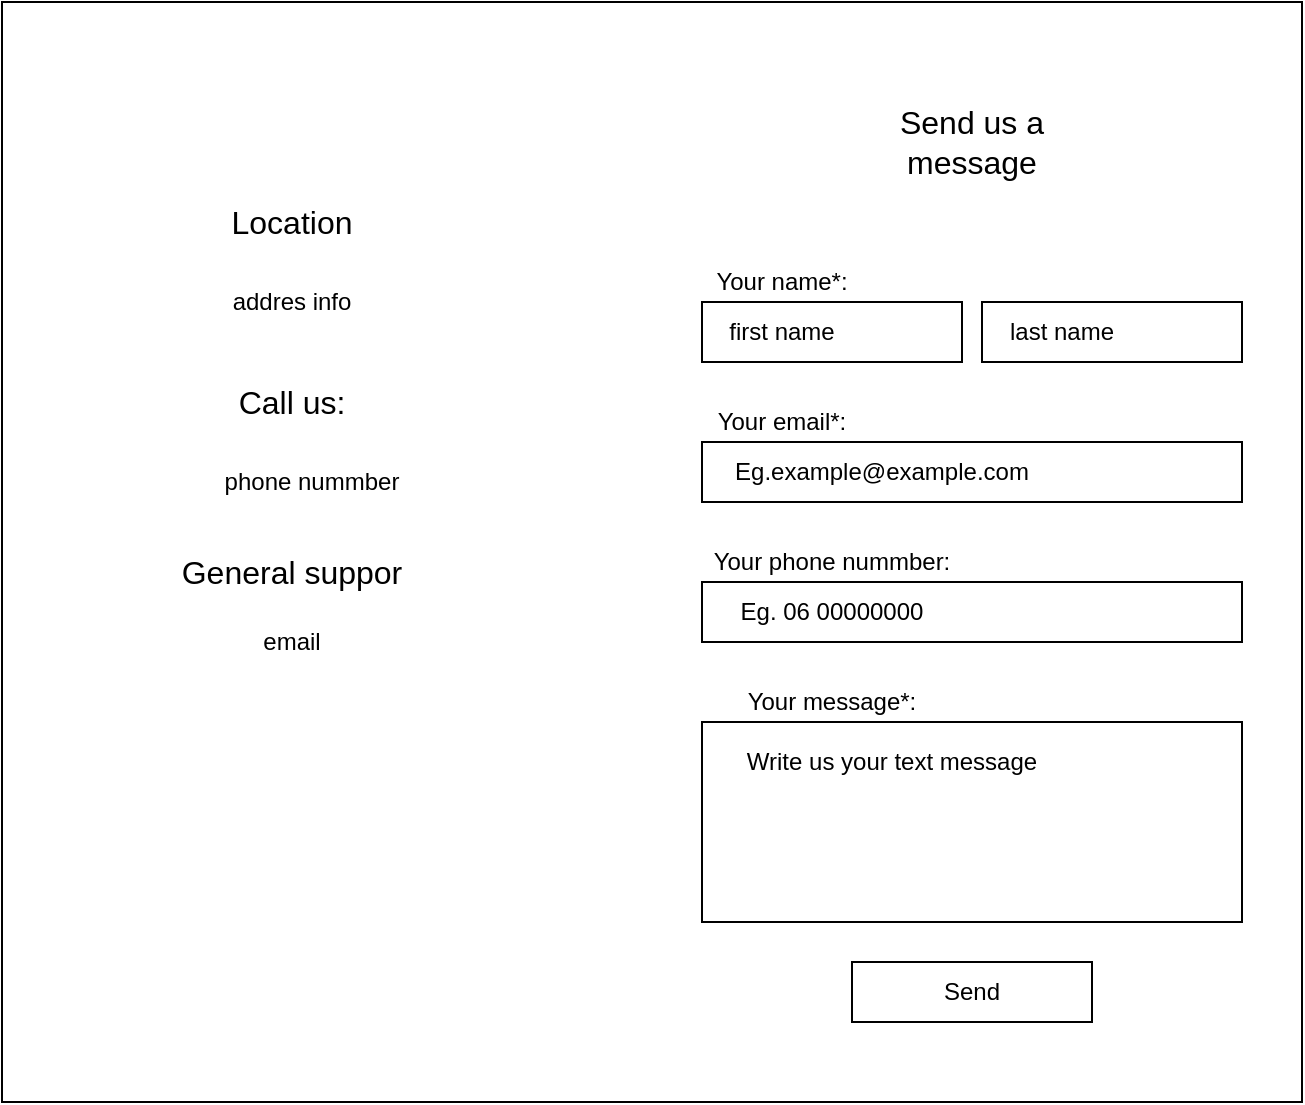 <mxfile version="14.3.0" type="device"><diagram id="sfRdU9AQanjCLT04jbkf" name="Page-1"><mxGraphModel dx="1422" dy="737" grid="1" gridSize="10" guides="1" tooltips="1" connect="1" arrows="1" fold="1" page="1" pageScale="1" pageWidth="850" pageHeight="1100" math="0" shadow="0"><root><mxCell id="0"/><mxCell id="1" parent="0"/><mxCell id="1Mbsr8u1x8keecRDQFbR-1" value="" style="rounded=0;whiteSpace=wrap;html=1;" vertex="1" parent="1"><mxGeometry x="90" y="90" width="650" height="550" as="geometry"/></mxCell><mxCell id="1Mbsr8u1x8keecRDQFbR-2" value="" style="rounded=0;whiteSpace=wrap;html=1;" vertex="1" parent="1"><mxGeometry x="440" y="380" width="270" height="30" as="geometry"/></mxCell><mxCell id="1Mbsr8u1x8keecRDQFbR-3" value="" style="rounded=0;whiteSpace=wrap;html=1;" vertex="1" parent="1"><mxGeometry x="580" y="240" width="130" height="30" as="geometry"/></mxCell><mxCell id="1Mbsr8u1x8keecRDQFbR-4" value="" style="rounded=0;whiteSpace=wrap;html=1;" vertex="1" parent="1"><mxGeometry x="440" y="240" width="130" height="30" as="geometry"/></mxCell><mxCell id="1Mbsr8u1x8keecRDQFbR-5" value="" style="rounded=0;whiteSpace=wrap;html=1;" vertex="1" parent="1"><mxGeometry x="440" y="310" width="270" height="30" as="geometry"/></mxCell><mxCell id="1Mbsr8u1x8keecRDQFbR-6" value="" style="rounded=0;whiteSpace=wrap;html=1;" vertex="1" parent="1"><mxGeometry x="440" y="450" width="270" height="100" as="geometry"/></mxCell><mxCell id="1Mbsr8u1x8keecRDQFbR-7" value="Your name*:" style="text;html=1;strokeColor=none;fillColor=none;align=center;verticalAlign=middle;whiteSpace=wrap;rounded=0;" vertex="1" parent="1"><mxGeometry x="440" y="220" width="80" height="20" as="geometry"/></mxCell><mxCell id="1Mbsr8u1x8keecRDQFbR-8" value="Your email*:" style="text;html=1;strokeColor=none;fillColor=none;align=center;verticalAlign=middle;whiteSpace=wrap;rounded=0;" vertex="1" parent="1"><mxGeometry x="440" y="290" width="80" height="20" as="geometry"/></mxCell><mxCell id="1Mbsr8u1x8keecRDQFbR-9" value="Your phone nummber:" style="text;html=1;strokeColor=none;fillColor=none;align=center;verticalAlign=middle;whiteSpace=wrap;rounded=0;" vertex="1" parent="1"><mxGeometry x="440" y="360" width="130" height="20" as="geometry"/></mxCell><mxCell id="1Mbsr8u1x8keecRDQFbR-11" value="Your message*:" style="text;html=1;strokeColor=none;fillColor=none;align=center;verticalAlign=middle;whiteSpace=wrap;rounded=0;" vertex="1" parent="1"><mxGeometry x="440" y="430" width="130" height="20" as="geometry"/></mxCell><mxCell id="1Mbsr8u1x8keecRDQFbR-12" value="first name" style="text;html=1;strokeColor=none;fillColor=none;align=center;verticalAlign=middle;whiteSpace=wrap;rounded=0;" vertex="1" parent="1"><mxGeometry x="450" y="245" width="60" height="20" as="geometry"/></mxCell><mxCell id="1Mbsr8u1x8keecRDQFbR-13" value="last name" style="text;html=1;strokeColor=none;fillColor=none;align=center;verticalAlign=middle;whiteSpace=wrap;rounded=0;" vertex="1" parent="1"><mxGeometry x="590" y="245" width="60" height="20" as="geometry"/></mxCell><mxCell id="1Mbsr8u1x8keecRDQFbR-14" value="Eg.example@example.com" style="text;html=1;strokeColor=none;fillColor=none;align=center;verticalAlign=middle;whiteSpace=wrap;rounded=0;" vertex="1" parent="1"><mxGeometry x="450" y="315" width="160" height="20" as="geometry"/></mxCell><mxCell id="1Mbsr8u1x8keecRDQFbR-15" value="Eg. 06 00000000" style="text;html=1;strokeColor=none;fillColor=none;align=center;verticalAlign=middle;whiteSpace=wrap;rounded=0;" vertex="1" parent="1"><mxGeometry x="450" y="385" width="110" height="20" as="geometry"/></mxCell><mxCell id="1Mbsr8u1x8keecRDQFbR-16" value="Write us your text message" style="text;html=1;strokeColor=none;fillColor=none;align=center;verticalAlign=middle;whiteSpace=wrap;rounded=0;" vertex="1" parent="1"><mxGeometry x="450" y="460" width="170" height="20" as="geometry"/></mxCell><mxCell id="1Mbsr8u1x8keecRDQFbR-17" value="&lt;font style=&quot;font-size: 16px&quot;&gt;Location&lt;/font&gt;" style="text;html=1;strokeColor=none;fillColor=none;align=center;verticalAlign=middle;whiteSpace=wrap;rounded=0;strokeWidth=4;" vertex="1" parent="1"><mxGeometry x="200" y="190" width="70" height="20" as="geometry"/></mxCell><mxCell id="1Mbsr8u1x8keecRDQFbR-18" value="addres info" style="text;html=1;strokeColor=none;fillColor=none;align=center;verticalAlign=middle;whiteSpace=wrap;rounded=0;" vertex="1" parent="1"><mxGeometry x="200" y="230" width="70" height="20" as="geometry"/></mxCell><mxCell id="1Mbsr8u1x8keecRDQFbR-19" value="&lt;span style=&quot;font-size: 16px&quot;&gt;Call us:&lt;/span&gt;" style="text;html=1;strokeColor=none;fillColor=none;align=center;verticalAlign=middle;whiteSpace=wrap;rounded=0;strokeWidth=4;" vertex="1" parent="1"><mxGeometry x="200" y="280" width="70" height="20" as="geometry"/></mxCell><mxCell id="1Mbsr8u1x8keecRDQFbR-20" value="&lt;span style=&quot;font-size: 16px&quot;&gt;General suppor&lt;/span&gt;" style="text;html=1;strokeColor=none;fillColor=none;align=center;verticalAlign=middle;whiteSpace=wrap;rounded=0;strokeWidth=4;" vertex="1" parent="1"><mxGeometry x="175" y="365" width="120" height="20" as="geometry"/></mxCell><mxCell id="1Mbsr8u1x8keecRDQFbR-22" value="phone nummber" style="text;html=1;strokeColor=none;fillColor=none;align=center;verticalAlign=middle;whiteSpace=wrap;rounded=0;" vertex="1" parent="1"><mxGeometry x="200" y="320" width="90" height="20" as="geometry"/></mxCell><mxCell id="1Mbsr8u1x8keecRDQFbR-23" value="email" style="text;html=1;strokeColor=none;fillColor=none;align=center;verticalAlign=middle;whiteSpace=wrap;rounded=0;" vertex="1" parent="1"><mxGeometry x="190" y="400" width="90" height="20" as="geometry"/></mxCell><mxCell id="1Mbsr8u1x8keecRDQFbR-24" value="&lt;span style=&quot;font-size: 16px&quot;&gt;Send us a message&lt;/span&gt;" style="text;html=1;strokeColor=none;fillColor=none;align=center;verticalAlign=middle;whiteSpace=wrap;rounded=0;strokeWidth=4;" vertex="1" parent="1"><mxGeometry x="510" y="150" width="130" height="20" as="geometry"/></mxCell><mxCell id="1Mbsr8u1x8keecRDQFbR-26" value="" style="rounded=0;whiteSpace=wrap;html=1;strokeWidth=1;" vertex="1" parent="1"><mxGeometry x="515" y="570" width="120" height="30" as="geometry"/></mxCell><mxCell id="1Mbsr8u1x8keecRDQFbR-27" value="Send" style="text;html=1;strokeColor=none;fillColor=none;align=center;verticalAlign=middle;whiteSpace=wrap;rounded=0;" vertex="1" parent="1"><mxGeometry x="555" y="575" width="40" height="20" as="geometry"/></mxCell></root></mxGraphModel></diagram></mxfile>